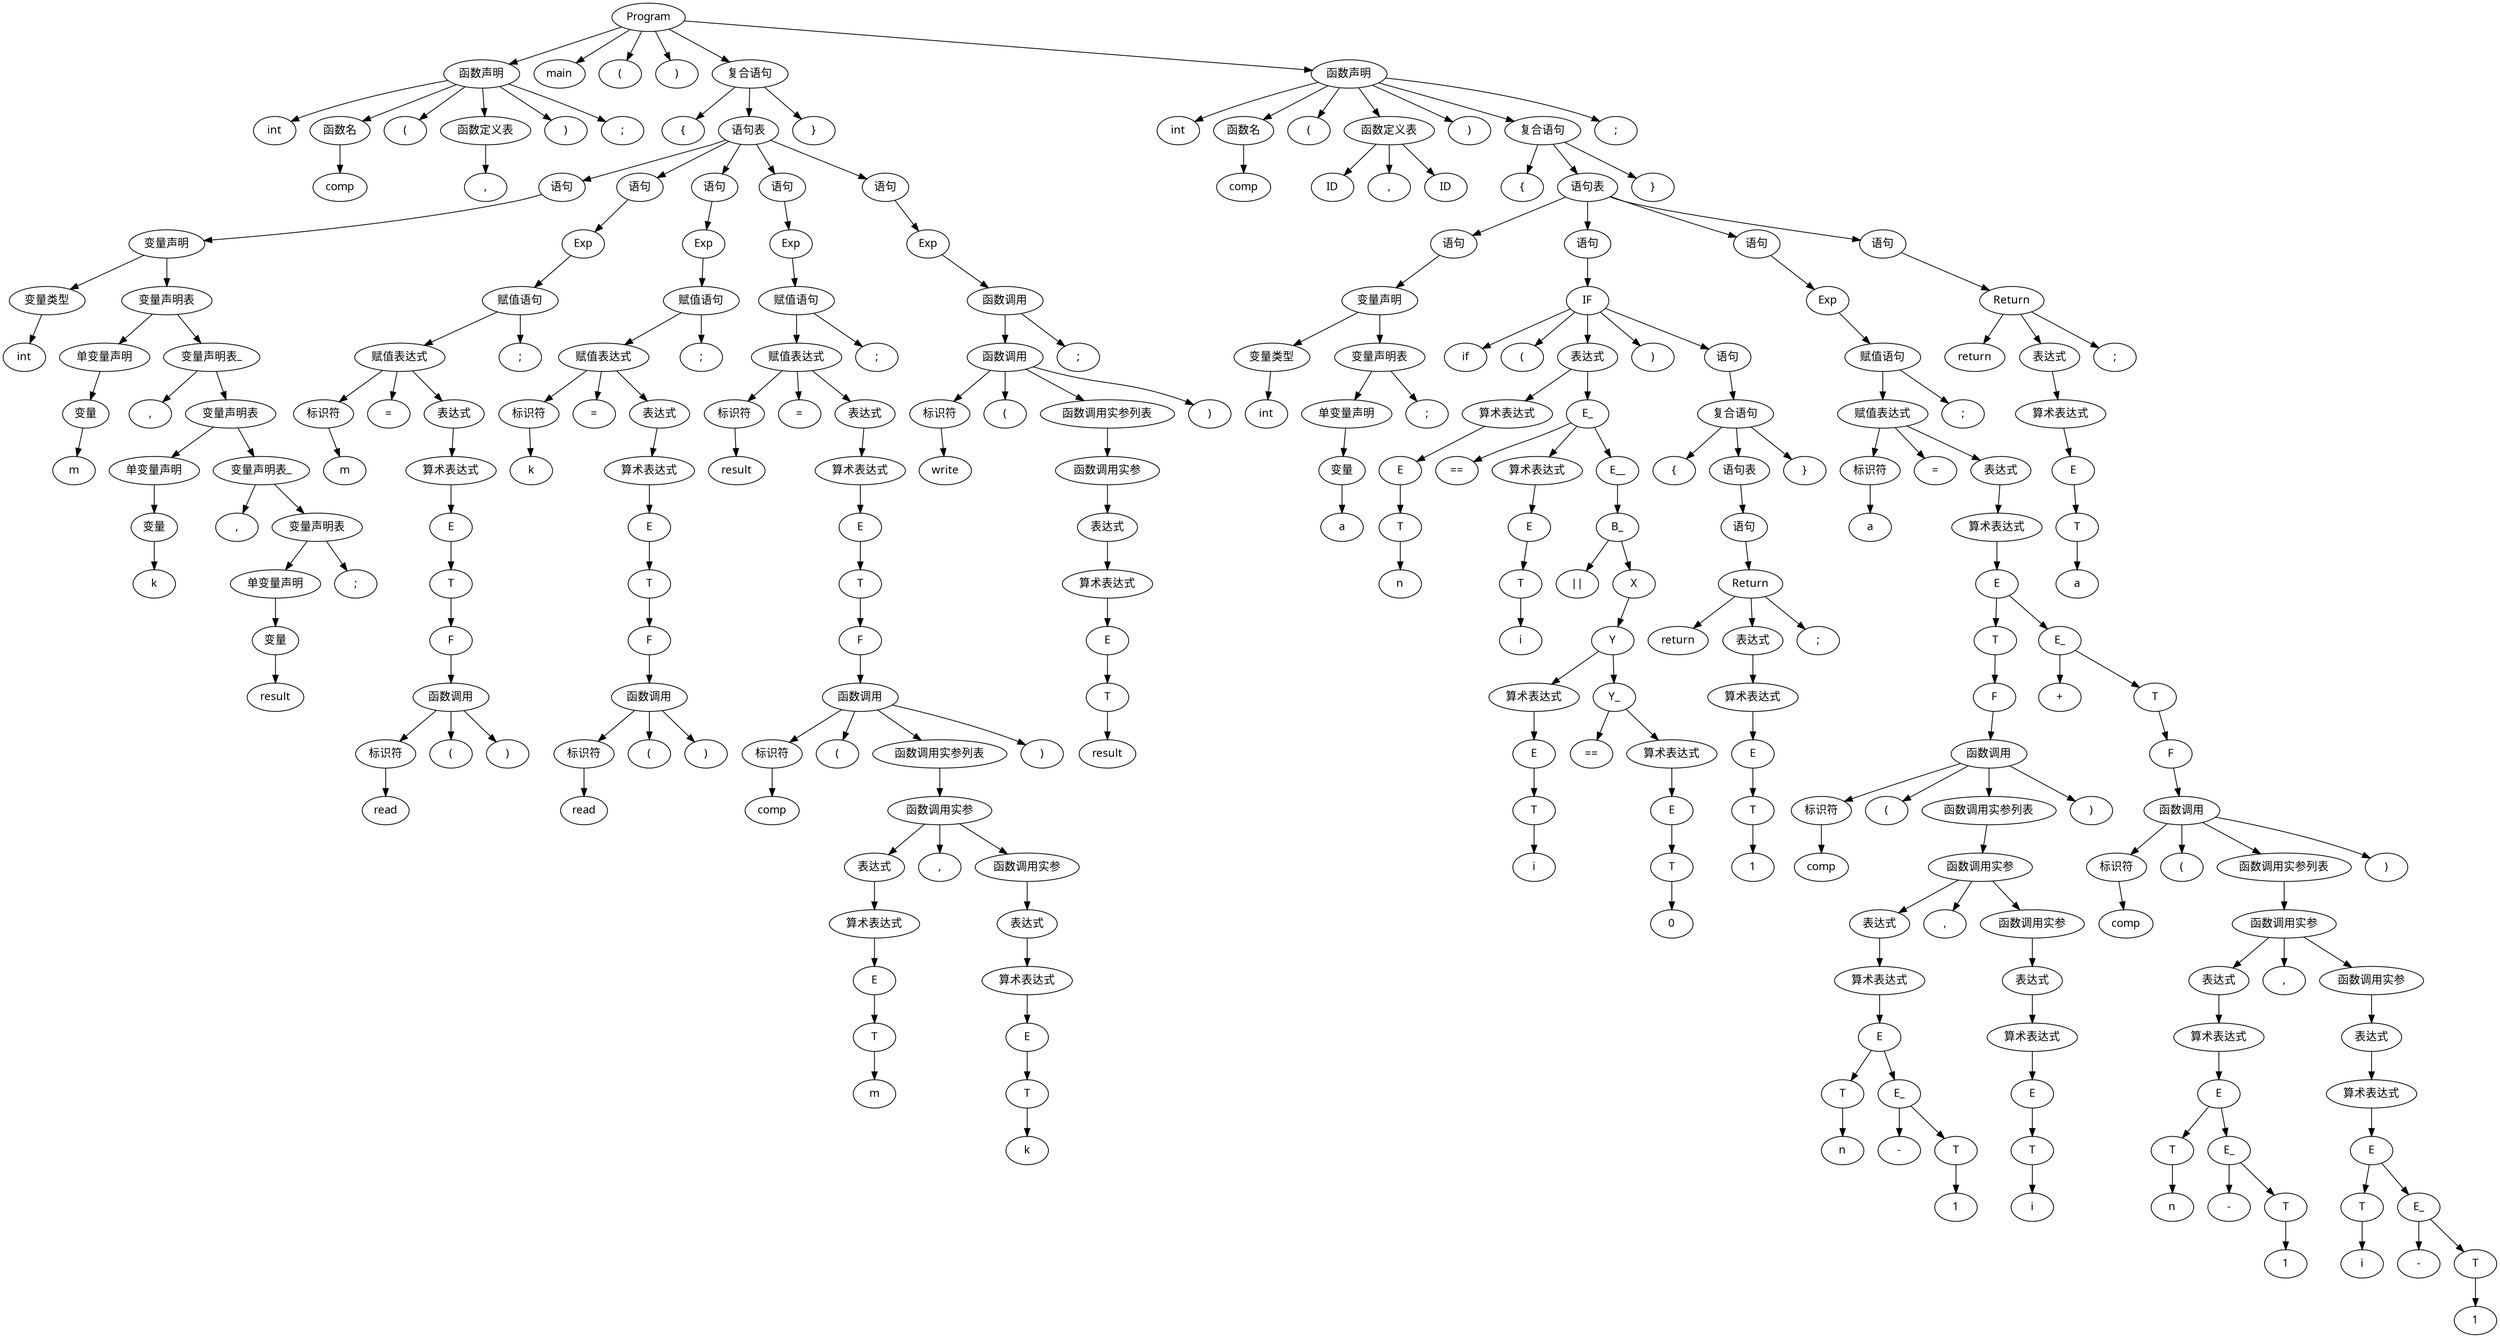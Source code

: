 // test5.2.txt
digraph {
	node [fontname="Microsoft YaHei"]
	1 [label=Program]
	2 [label="函数声明"]
	3 [label=int]
	4 [label="函数名"]
	5 [label=comp]
	6 [label="("]
	7 [label="函数定义表"]
	8 [label=","]
	9 [label=")"]
	10 [label=";"]
	11 [label=main]
	12 [label="("]
	13 [label=")"]
	14 [label="复合语句"]
	15 [label="{"]
	16 [label="语句表"]
	17 [label="语句"]
	18 [label="变量声明"]
	19 [label="变量类型"]
	20 [label=int]
	21 [label="变量声明表"]
	22 [label="单变量声明"]
	23 [label="变量"]
	24 [label=m]
	25 [label="变量声明表_"]
	26 [label=","]
	27 [label="变量声明表"]
	28 [label="单变量声明"]
	29 [label="变量"]
	30 [label=k]
	31 [label="变量声明表_"]
	32 [label=","]
	33 [label="变量声明表"]
	34 [label="单变量声明"]
	35 [label="变量"]
	36 [label=result]
	37 [label=";"]
	38 [label="语句"]
	39 [label=Exp]
	40 [label="赋值语句"]
	41 [label="赋值表达式"]
	42 [label="标识符"]
	43 [label=m]
	44 [label="="]
	45 [label="表达式"]
	46 [label="算术表达式"]
	47 [label=E]
	48 [label=T]
	49 [label=F]
	50 [label="函数调用"]
	51 [label="标识符"]
	52 [label=read]
	53 [label="("]
	54 [label=")"]
	55 [label=";"]
	56 [label="语句"]
	57 [label=Exp]
	58 [label="赋值语句"]
	59 [label="赋值表达式"]
	60 [label="标识符"]
	61 [label=k]
	62 [label="="]
	63 [label="表达式"]
	64 [label="算术表达式"]
	65 [label=E]
	66 [label=T]
	67 [label=F]
	68 [label="函数调用"]
	69 [label="标识符"]
	70 [label=read]
	71 [label="("]
	72 [label=")"]
	73 [label=";"]
	74 [label="语句"]
	75 [label=Exp]
	76 [label="赋值语句"]
	77 [label="赋值表达式"]
	78 [label="标识符"]
	79 [label=result]
	80 [label="="]
	81 [label="表达式"]
	82 [label="算术表达式"]
	83 [label=E]
	84 [label=T]
	85 [label=F]
	86 [label="函数调用"]
	87 [label="标识符"]
	88 [label=comp]
	89 [label="("]
	90 [label="函数调用实参列表"]
	91 [label="函数调用实参"]
	92 [label="表达式"]
	93 [label="算术表达式"]
	94 [label=E]
	95 [label=T]
	96 [label=m]
	97 [label=","]
	98 [label="函数调用实参"]
	99 [label="表达式"]
	100 [label="算术表达式"]
	101 [label=E]
	102 [label=T]
	103 [label=k]
	104 [label=")"]
	105 [label=";"]
	106 [label="语句"]
	107 [label=Exp]
	108 [label="函数调用"]
	109 [label="函数调用"]
	110 [label="标识符"]
	111 [label=write]
	112 [label="("]
	113 [label="函数调用实参列表"]
	114 [label="函数调用实参"]
	115 [label="表达式"]
	116 [label="算术表达式"]
	117 [label=E]
	118 [label=T]
	119 [label=result]
	120 [label=")"]
	121 [label=";"]
	122 [label="}"]
	123 [label="函数声明"]
	124 [label=int]
	125 [label="函数名"]
	126 [label=comp]
	127 [label="("]
	128 [label="函数定义表"]
	129 [label=ID]
	130 [label=","]
	131 [label=ID]
	132 [label=")"]
	133 [label="复合语句"]
	134 [label="{"]
	135 [label="语句表"]
	136 [label="语句"]
	137 [label="变量声明"]
	138 [label="变量类型"]
	139 [label=int]
	140 [label="变量声明表"]
	141 [label="单变量声明"]
	142 [label="变量"]
	143 [label=a]
	144 [label=";"]
	145 [label="语句"]
	146 [label=IF]
	147 [label=if]
	148 [label="("]
	149 [label="表达式"]
	150 [label="算术表达式"]
	151 [label=E]
	152 [label=T]
	153 [label=n]
	154 [label=E_]
	155 [label="=="]
	156 [label="算术表达式"]
	157 [label=E]
	158 [label=T]
	159 [label=i]
	160 [label=E__]
	161 [label=B_]
	162 [label="||"]
	163 [label=X]
	164 [label=Y]
	165 [label="算术表达式"]
	166 [label=E]
	167 [label=T]
	168 [label=i]
	169 [label=Y_]
	170 [label="=="]
	171 [label="算术表达式"]
	172 [label=E]
	173 [label=T]
	174 [label=0]
	175 [label=")"]
	176 [label="语句"]
	177 [label="复合语句"]
	178 [label="{"]
	179 [label="语句表"]
	180 [label="语句"]
	181 [label=Return]
	182 [label=return]
	183 [label="表达式"]
	184 [label="算术表达式"]
	185 [label=E]
	186 [label=T]
	187 [label=1]
	188 [label=";"]
	189 [label="}"]
	190 [label="语句"]
	191 [label=Exp]
	192 [label="赋值语句"]
	193 [label="赋值表达式"]
	194 [label="标识符"]
	195 [label=a]
	196 [label="="]
	197 [label="表达式"]
	198 [label="算术表达式"]
	199 [label=E]
	200 [label=T]
	201 [label=F]
	202 [label="函数调用"]
	203 [label="标识符"]
	204 [label=comp]
	205 [label="("]
	206 [label="函数调用实参列表"]
	207 [label="函数调用实参"]
	208 [label="表达式"]
	209 [label="算术表达式"]
	210 [label=E]
	211 [label=T]
	212 [label=n]
	213 [label=E_]
	214 [label="-"]
	215 [label=T]
	216 [label=1]
	217 [label=","]
	218 [label="函数调用实参"]
	219 [label="表达式"]
	220 [label="算术表达式"]
	221 [label=E]
	222 [label=T]
	223 [label=i]
	224 [label=")"]
	225 [label=E_]
	226 [label="+"]
	227 [label=T]
	228 [label=F]
	229 [label="函数调用"]
	230 [label="标识符"]
	231 [label=comp]
	232 [label="("]
	233 [label="函数调用实参列表"]
	234 [label="函数调用实参"]
	235 [label="表达式"]
	236 [label="算术表达式"]
	237 [label=E]
	238 [label=T]
	239 [label=n]
	240 [label=E_]
	241 [label="-"]
	242 [label=T]
	243 [label=1]
	244 [label=","]
	245 [label="函数调用实参"]
	246 [label="表达式"]
	247 [label="算术表达式"]
	248 [label=E]
	249 [label=T]
	250 [label=i]
	251 [label=E_]
	252 [label="-"]
	253 [label=T]
	254 [label=1]
	255 [label=")"]
	256 [label=";"]
	257 [label="语句"]
	258 [label=Return]
	259 [label=return]
	260 [label="表达式"]
	261 [label="算术表达式"]
	262 [label=E]
	263 [label=T]
	264 [label=a]
	265 [label=";"]
	266 [label="}"]
	267 [label=";"]
	1 -> 2
	2 -> 3
	2 -> 4
	4 -> 5
	2 -> 6
	2 -> 7
	7 -> 8
	2 -> 9
	2 -> 10
	1 -> 11
	1 -> 12
	1 -> 13
	1 -> 14
	14 -> 15
	14 -> 16
	16 -> 17
	17 -> 18
	18 -> 19
	19 -> 20
	18 -> 21
	21 -> 22
	22 -> 23
	23 -> 24
	21 -> 25
	25 -> 26
	25 -> 27
	27 -> 28
	28 -> 29
	29 -> 30
	27 -> 31
	31 -> 32
	31 -> 33
	33 -> 34
	34 -> 35
	35 -> 36
	33 -> 37
	16 -> 38
	38 -> 39
	39 -> 40
	40 -> 41
	41 -> 42
	42 -> 43
	41 -> 44
	41 -> 45
	45 -> 46
	46 -> 47
	47 -> 48
	48 -> 49
	49 -> 50
	50 -> 51
	51 -> 52
	50 -> 53
	50 -> 54
	40 -> 55
	16 -> 56
	56 -> 57
	57 -> 58
	58 -> 59
	59 -> 60
	60 -> 61
	59 -> 62
	59 -> 63
	63 -> 64
	64 -> 65
	65 -> 66
	66 -> 67
	67 -> 68
	68 -> 69
	69 -> 70
	68 -> 71
	68 -> 72
	58 -> 73
	16 -> 74
	74 -> 75
	75 -> 76
	76 -> 77
	77 -> 78
	78 -> 79
	77 -> 80
	77 -> 81
	81 -> 82
	82 -> 83
	83 -> 84
	84 -> 85
	85 -> 86
	86 -> 87
	87 -> 88
	86 -> 89
	86 -> 90
	90 -> 91
	91 -> 92
	92 -> 93
	93 -> 94
	94 -> 95
	95 -> 96
	91 -> 97
	91 -> 98
	98 -> 99
	99 -> 100
	100 -> 101
	101 -> 102
	102 -> 103
	86 -> 104
	76 -> 105
	16 -> 106
	106 -> 107
	107 -> 108
	108 -> 109
	109 -> 110
	110 -> 111
	109 -> 112
	109 -> 113
	113 -> 114
	114 -> 115
	115 -> 116
	116 -> 117
	117 -> 118
	118 -> 119
	109 -> 120
	108 -> 121
	14 -> 122
	1 -> 123
	123 -> 124
	123 -> 125
	125 -> 126
	123 -> 127
	123 -> 128
	128 -> 129
	128 -> 130
	128 -> 131
	123 -> 132
	123 -> 133
	133 -> 134
	133 -> 135
	135 -> 136
	136 -> 137
	137 -> 138
	138 -> 139
	137 -> 140
	140 -> 141
	141 -> 142
	142 -> 143
	140 -> 144
	135 -> 145
	145 -> 146
	146 -> 147
	146 -> 148
	146 -> 149
	149 -> 150
	150 -> 151
	151 -> 152
	152 -> 153
	149 -> 154
	154 -> 155
	154 -> 156
	156 -> 157
	157 -> 158
	158 -> 159
	154 -> 160
	160 -> 161
	161 -> 162
	161 -> 163
	163 -> 164
	164 -> 165
	165 -> 166
	166 -> 167
	167 -> 168
	164 -> 169
	169 -> 170
	169 -> 171
	171 -> 172
	172 -> 173
	173 -> 174
	146 -> 175
	146 -> 176
	176 -> 177
	177 -> 178
	177 -> 179
	179 -> 180
	180 -> 181
	181 -> 182
	181 -> 183
	183 -> 184
	184 -> 185
	185 -> 186
	186 -> 187
	181 -> 188
	177 -> 189
	135 -> 190
	190 -> 191
	191 -> 192
	192 -> 193
	193 -> 194
	194 -> 195
	193 -> 196
	193 -> 197
	197 -> 198
	198 -> 199
	199 -> 200
	200 -> 201
	201 -> 202
	202 -> 203
	203 -> 204
	202 -> 205
	202 -> 206
	206 -> 207
	207 -> 208
	208 -> 209
	209 -> 210
	210 -> 211
	211 -> 212
	210 -> 213
	213 -> 214
	213 -> 215
	215 -> 216
	207 -> 217
	207 -> 218
	218 -> 219
	219 -> 220
	220 -> 221
	221 -> 222
	222 -> 223
	202 -> 224
	199 -> 225
	225 -> 226
	225 -> 227
	227 -> 228
	228 -> 229
	229 -> 230
	230 -> 231
	229 -> 232
	229 -> 233
	233 -> 234
	234 -> 235
	235 -> 236
	236 -> 237
	237 -> 238
	238 -> 239
	237 -> 240
	240 -> 241
	240 -> 242
	242 -> 243
	234 -> 244
	234 -> 245
	245 -> 246
	246 -> 247
	247 -> 248
	248 -> 249
	249 -> 250
	248 -> 251
	251 -> 252
	251 -> 253
	253 -> 254
	229 -> 255
	192 -> 256
	135 -> 257
	257 -> 258
	258 -> 259
	258 -> 260
	260 -> 261
	261 -> 262
	262 -> 263
	263 -> 264
	258 -> 265
	133 -> 266
	123 -> 267
}
